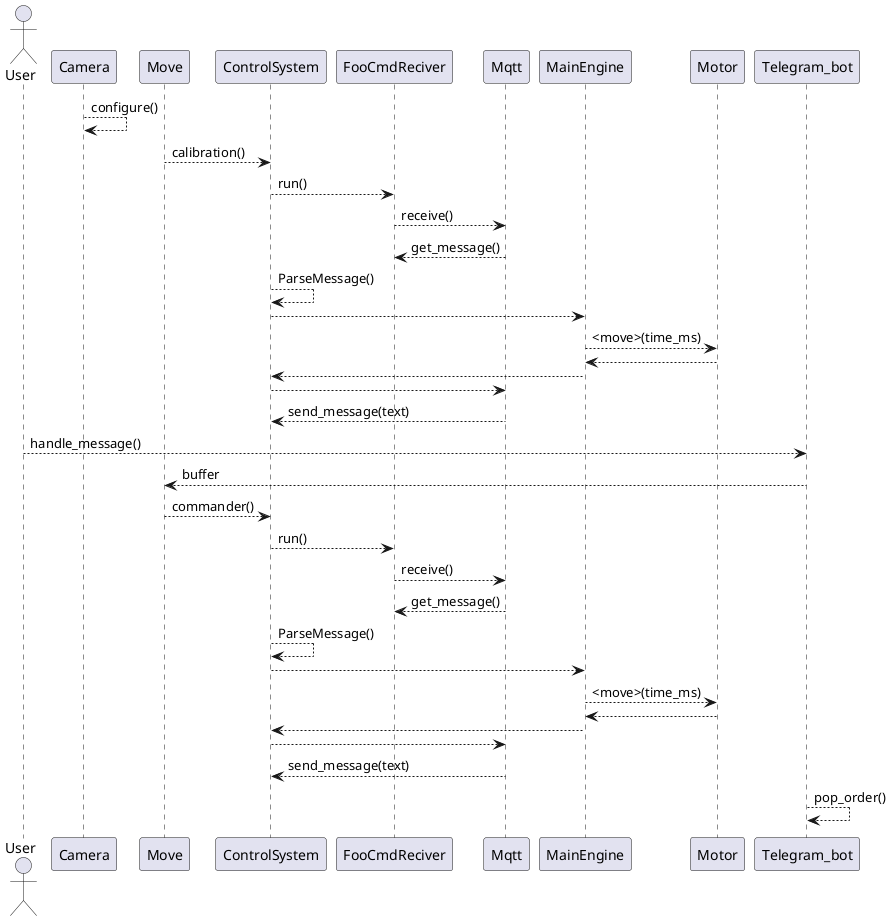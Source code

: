 @startuml

actor User
Camera --> Camera : configure()
Move --> ControlSystem : calibration()
ControlSystem --> FooCmdReciver: run()
FooCmdReciver --> Mqtt: receive()
Mqtt --> FooCmdReciver: get_message()
ControlSystem --> ControlSystem: ParseMessage()
ControlSystem --> MainEngine
MainEngine --> Motor: <move>(time_ms)
Motor --> MainEngine
MainEngine --> ControlSystem
ControlSystem --> Mqtt
Mqtt --> ControlSystem: send_message(text)

User -->  Telegram_bot : handle_message()
Telegram_bot --> Move: buffer
Move --> ControlSystem: commander()
ControlSystem --> FooCmdReciver: run()
FooCmdReciver --> Mqtt: receive()
Mqtt --> FooCmdReciver: get_message()
ControlSystem --> ControlSystem: ParseMessage()
ControlSystem --> MainEngine
MainEngine --> Motor: <move>(time_ms)
Motor --> MainEngine
MainEngine --> ControlSystem
ControlSystem --> Mqtt
Mqtt --> ControlSystem: send_message(text)
Telegram_bot --> Telegram_bot: pop_order()


@enduml